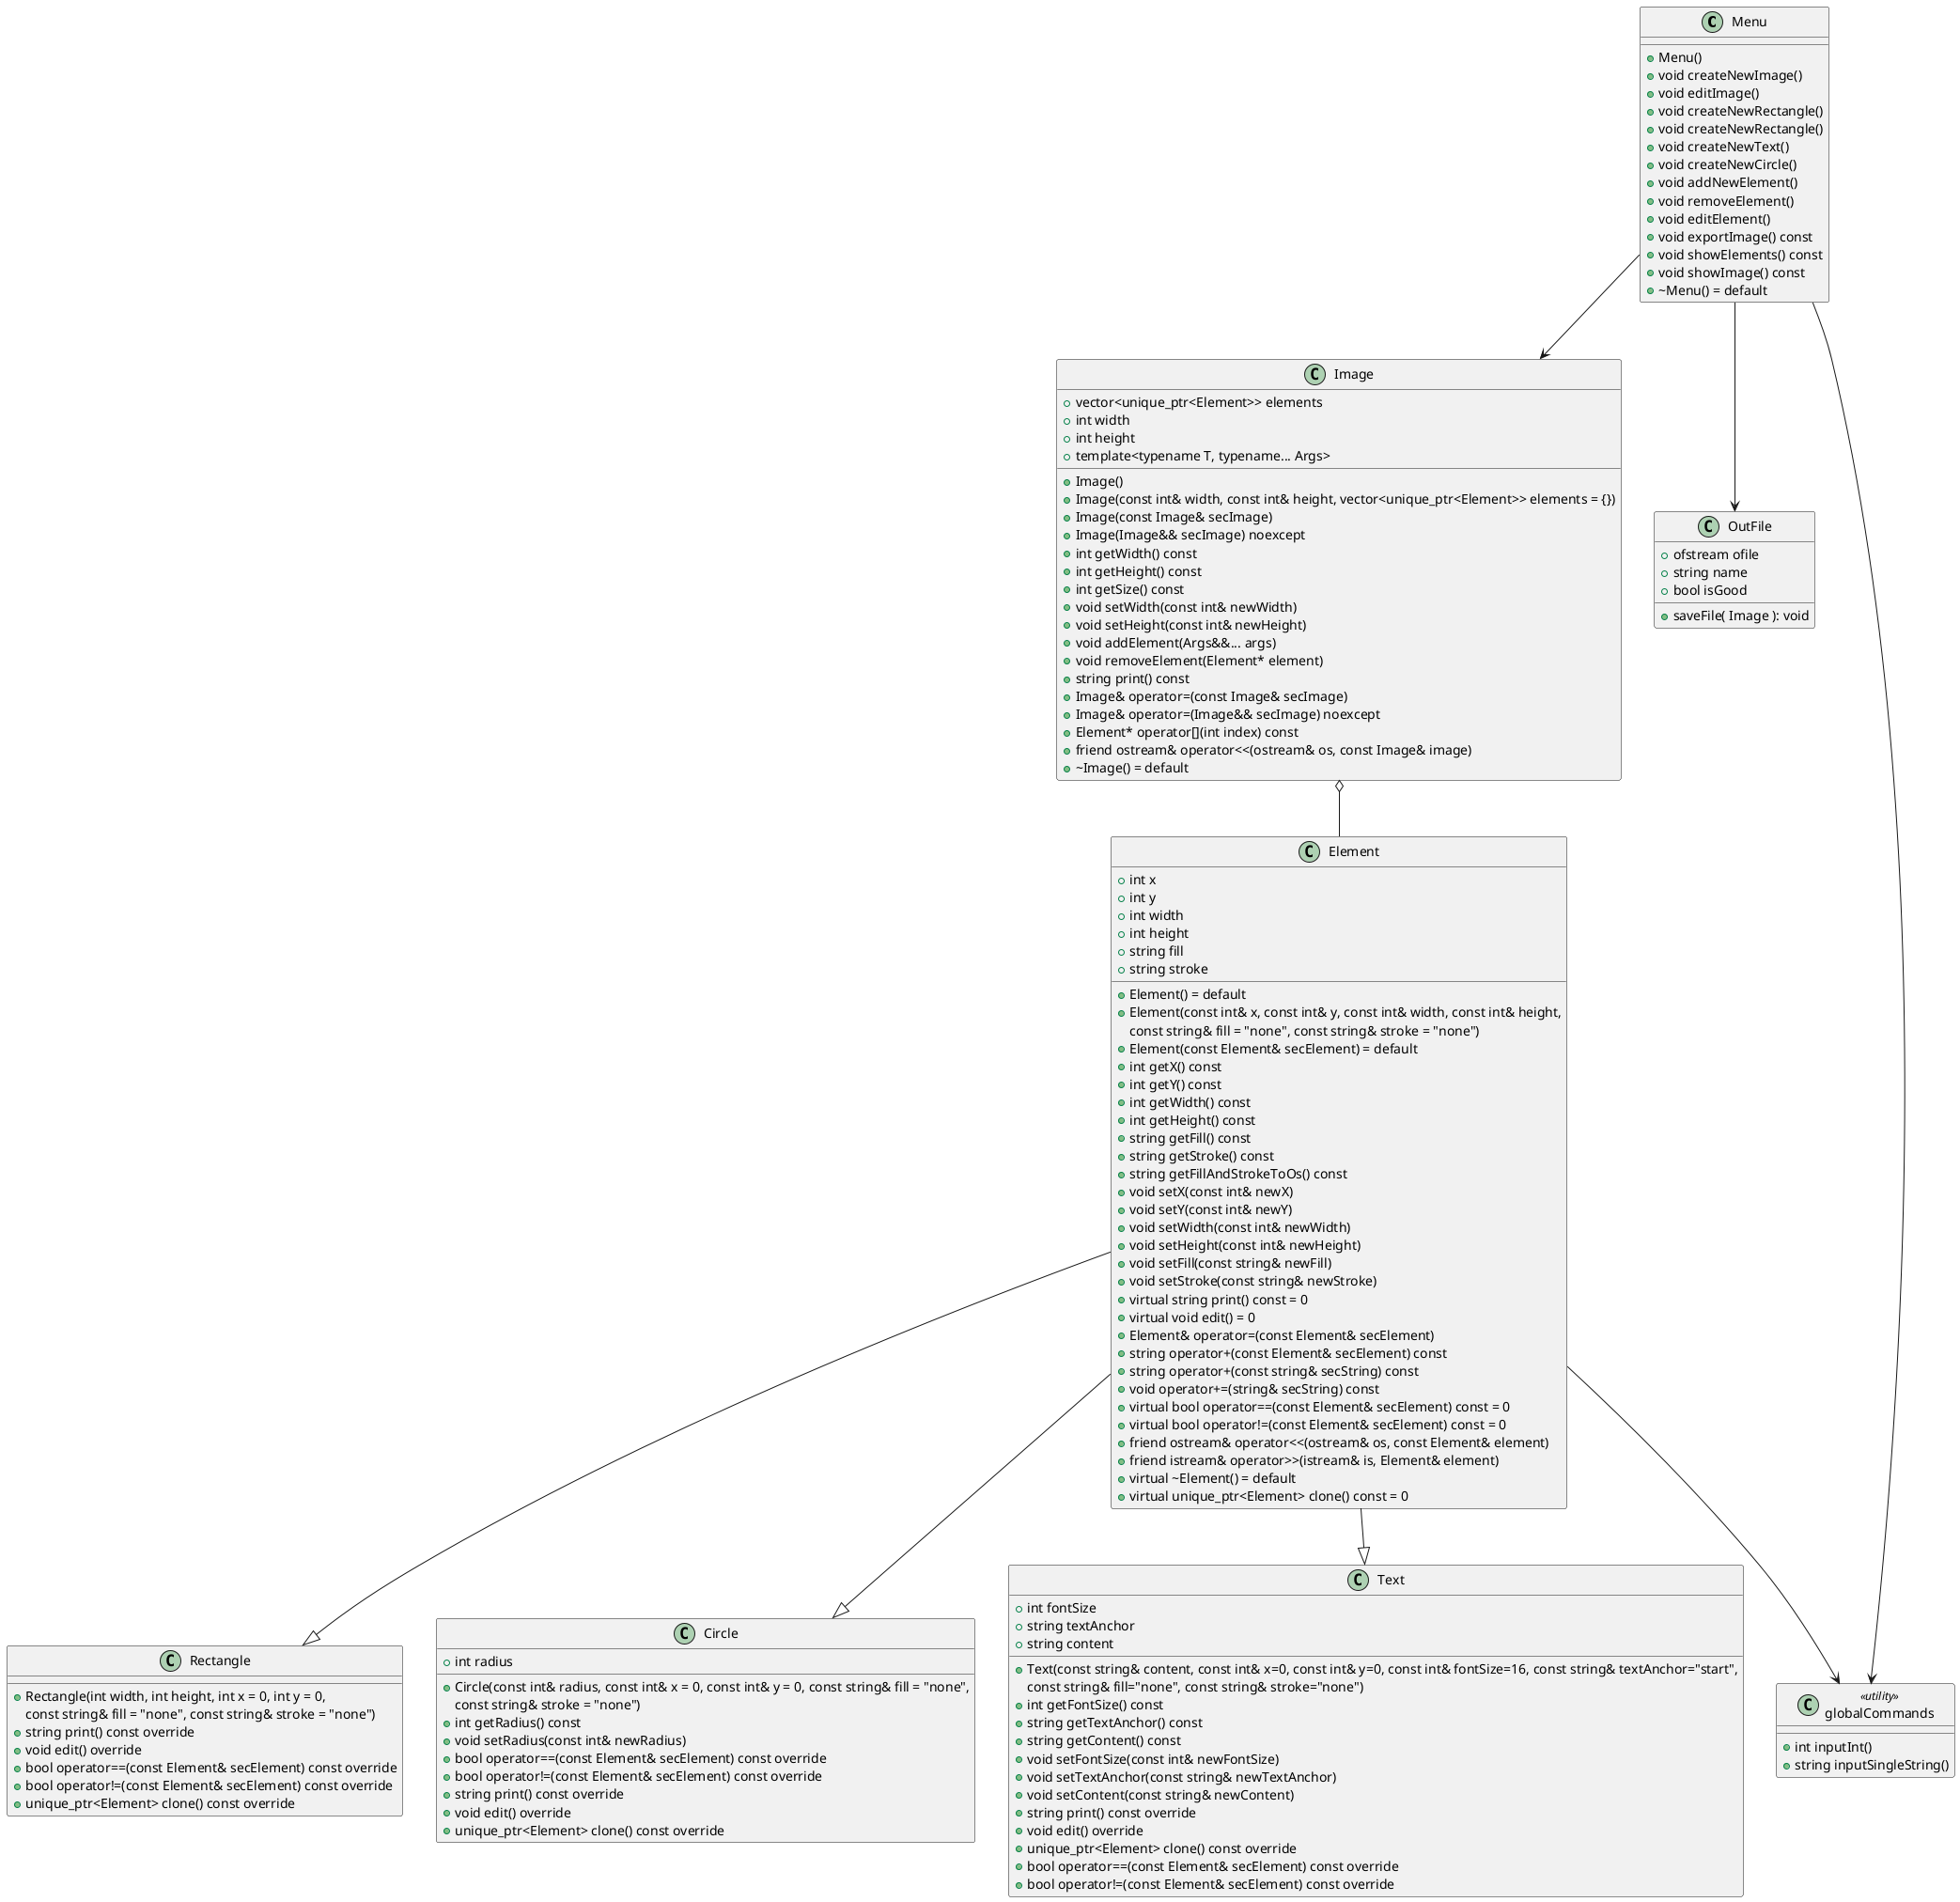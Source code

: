 @startuml name

class Menu {
    +Menu()
    +void createNewImage()
    +void editImage()
    +void createNewRectangle()
    +void createNewRectangle()
    +void createNewText()
    +void createNewCircle()
    +void addNewElement()
    +void removeElement()
    +void editElement()
    +void exportImage() const
    +void showElements() const
    +void showImage() const
    +~Menu() = default
}

class Image {
    +vector<unique_ptr<Element>> elements
    +int width
    +int height
    +Image()
    +Image(const int& width, const int& height, vector<unique_ptr<Element>> elements = {})
    +Image(const Image& secImage)
    +Image(Image&& secImage) noexcept
    +int getWidth() const
    +int getHeight() const
    +int getSize() const
    +void setWidth(const int& newWidth)
    +void setHeight(const int& newHeight)
    +template<typename T, typename... Args>
    +void addElement(Args&&... args)
    +void removeElement(Element* element)
    +string print() const
    +Image& operator=(const Image& secImage)
    +Image& operator=(Image&& secImage) noexcept
    +Element* operator[](int index) const
    +friend ostream& operator<<(ostream& os, const Image& image)
    +~Image() = default
}

class Element {
    +int x
    +int y
    +int width
    +int height
    +string fill
    +string stroke
    +Element() = default
    +Element(const int& x, const int& y, const int& width, const int& height,
        const string& fill = "none", const string& stroke = "none")
    +Element(const Element& secElement) = default
    +int getX() const
    +int getY() const
    +int getWidth() const
    +int getHeight() const
    +string getFill() const
    +string getStroke() const
    +string getFillAndStrokeToOs() const
    +void setX(const int& newX)
    +void setY(const int& newY)
    +void setWidth(const int& newWidth)
    +void setHeight(const int& newHeight)
    +void setFill(const string& newFill)
    +void setStroke(const string& newStroke)
    +virtual string print() const = 0
    +virtual void edit() = 0
    +Element& operator=(const Element& secElement)
    +string operator+(const Element& secElement) const
    +string operator+(const string& secString) const
    +void operator+=(string& secString) const
    +virtual bool operator==(const Element& secElement) const = 0
    +virtual bool operator!=(const Element& secElement) const = 0
    +friend ostream& operator<<(ostream& os, const Element& element)
    +friend istream& operator>>(istream& is, Element& element)
    +virtual ~Element() = default
    +virtual unique_ptr<Element> clone() const = 0
}

class Rectangle {
    +Rectangle(int width, int height, int x = 0, int y = 0,
        const string& fill = "none", const string& stroke = "none")
    +string print() const override
    +void edit() override
    +bool operator==(const Element& secElement) const override
    +bool operator!=(const Element& secElement) const override
    +unique_ptr<Element> clone() const override
}

class Circle {
    +int radius
    +Circle(const int& radius, const int& x = 0, const int& y = 0, const string& fill = "none",
        const string& stroke = "none")
    +int getRadius() const
    +void setRadius(const int& newRadius)
    +bool operator==(const Element& secElement) const override
    +bool operator!=(const Element& secElement) const override
    +string print() const override
    +void edit() override
    +unique_ptr<Element> clone() const override
}

class Text {
    +int fontSize
    +string textAnchor
    +string content
    +Text(const string& content, const int& x=0, const int& y=0, const int& fontSize=16, const string& textAnchor="start",
    const string& fill="none", const string& stroke="none")
    +int getFontSize() const
    +string getTextAnchor() const
    +string getContent() const
    +void setFontSize(const int& newFontSize)
    +void setTextAnchor(const string& newTextAnchor)
    +void setContent(const string& newContent)
    +string print() const override
    +void edit() override
    +unique_ptr<Element> clone() const override
    +bool operator==(const Element& secElement) const override
    +bool operator!=(const Element& secElement) const override
}

class OutFile {
    +ofstream ofile
    +string name
    +bool isGood
    +saveFile( Image ): void
}

class globalCommands <<utility>> {
    +int inputInt()
    +string inputSingleString()
}

Menu --> OutFile
Menu --> Image
Image o-- Element
Element --|> Rectangle
Element --|> Circle
Element --|> Text
Element --> globalCommands
Menu --> globalCommands
